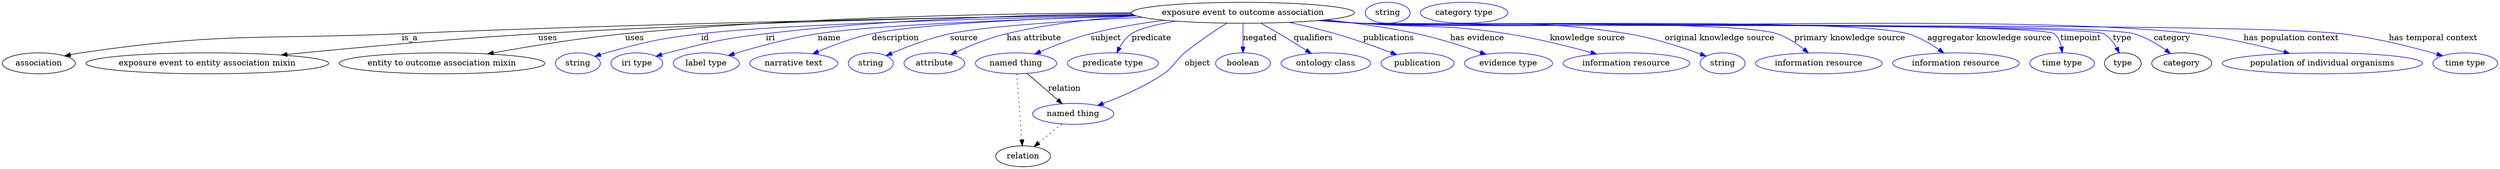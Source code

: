 digraph {
	graph [bb="0,0,4272.6,283"];
	node [label="\N"];
	"exposure event to outcome association"	[height=0.5,
		label="exposure event to outcome association",
		pos="2123.4,265",
		width=5.3079];
	association	[height=0.5,
		pos="62.394,178",
		width=1.7332];
	"exposure event to outcome association" -> association	[label=is_a,
		lp="696.39,221.5",
		pos="e,106.47,190.82 1935.6,261.58 1660.5,257.55 1131.8,247.96 682.39,229 438.17,218.7 375.18,231.93 133.39,196 127.91,195.18 122.23,\
194.15 116.57,193"];
	"exposure event to entity association mixin"	[height=0.5,
		pos="350.39,178",
		width=5.7773];
	"exposure event to outcome association" -> "exposure event to entity association mixin"	[label=uses,
		lp="932.89,221.5",
		pos="e,476.69,192.31 1934.8,261.98 1697.2,258.64 1276.2,250.09 916.39,229 769.42,220.38 601.44,204.82 486.91,193.34"];
	"entity to outcome association mixin"	[height=0.5,
		pos="752.39,178",
		width=4.8926];
	"exposure event to outcome association" -> "entity to outcome association mixin"	[label=uses,
		lp="1081.9,221.5",
		pos="e,830.19,194.21 1932.3,264.87 1720,264.16 1367.5,258.01 1065.4,229 988.99,221.66 902.92,207.48 840.41,196.08"];
	id	[color=blue,
		height=0.5,
		label=string,
		pos="984.39,178",
		width=1.0652];
	"exposure event to outcome association" -> id	[color=blue,
		label=id,
		lp="1202.4,221.5",
		pos="e,1013.4,190 1938.2,260.57 1709.5,255.71 1334,245.53 1195.4,229 1122,220.25 1103.6,215.72 1032.4,196 1029.3,195.14 1026.1,194.18 \
1022.9,193.16",
		style=solid];
	iri	[color=blue,
		height=0.5,
		label="iri type",
		pos="1085.4,178",
		width=1.2277];
	"exposure event to outcome association" -> iri	[color=blue,
		label=iri,
		lp="1314.4,221.5",
		pos="e,1118.3,190.21 1932.5,263.96 1766.5,261.99 1519.8,254.38 1306.4,229 1230.8,220.01 1212.1,214.99 1138.4,196 1135,195.13 1131.5,194.17 \
1128.1,193.16",
		style=solid];
	name	[color=blue,
		height=0.5,
		label="label type",
		pos="1204.4,178",
		width=1.5707];
	"exposure event to outcome association" -> name	[color=blue,
		label=name,
		lp="1415.4,221.5",
		pos="e,1242.3,191.43 1941.2,259.56 1760.5,254.38 1496.5,244.5 1395.4,229 1345.8,221.4 1290.4,206.14 1252.2,194.46",
		style=solid];
	description	[color=blue,
		height=0.5,
		label="narrative text",
		pos="1354.4,178",
		width=2.0943];
	"exposure event to outcome association" -> description	[color=blue,
		label=description,
		lp="1527.9,221.5",
		pos="e,1386.6,194.3 1939.5,260.07 1782.9,255.59 1570.5,246.48 1487.4,229 1455.8,222.36 1421.8,209.45 1396.1,198.42",
		style=solid];
	source	[color=blue,
		height=0.5,
		label=string,
		pos="1486.4,178",
		width=1.0652];
	"exposure event to outcome association" -> source	[color=blue,
		label=source,
		lp="1645.4,221.5",
		pos="e,1512.6,191.27 1951.1,257.21 1831.2,251.48 1682.3,242.12 1621.4,229 1586.6,221.5 1548.7,206.86 1521.9,195.35",
		style=solid];
	"has attribute"	[color=blue,
		height=0.5,
		label=attribute,
		pos="1594.4,178",
		width=1.4443];
	"exposure event to outcome association" -> "has attribute"	[color=blue,
		label="has attribute",
		lp="1765.4,221.5",
		pos="e,1622.7,193.22 1940.6,259.72 1870.4,255.09 1790,246.11 1718.4,229 1688.3,221.8 1655.9,208.54 1631.8,197.49",
		style=solid];
	subject	[color=blue,
		height=0.5,
		label="named thing",
		pos="1734.4,178",
		width=1.9318];
	"exposure event to outcome association" -> subject	[color=blue,
		label=subject,
		lp="1888.4,221.5",
		pos="e,1766.6,194.05 1988.8,252.18 1947.8,246.92 1902.9,239.46 1862.4,229 1832.7,221.33 1800.6,208.77 1776,198.16",
		style=solid];
	predicate	[color=blue,
		height=0.5,
		label="predicate type",
		pos="1900.4,178",
		width=2.1665];
	"exposure event to outcome association" -> predicate	[color=blue,
		label=predicate,
		lp="1966.4,221.5",
		pos="e,1907,196.02 2008.3,250.6 1975.9,245.16 1945.8,238 1932.4,229 1923.6,223.12 1916.8,213.94 1911.7,205.04",
		style=solid];
	object	[color=blue,
		height=0.5,
		label="named thing",
		pos="1832.4,91",
		width=1.9318];
	"exposure event to outcome association" -> object	[color=blue,
		label=object,
		lp="2045.4,178",
		pos="e,1874,105.47 2095.7,247.14 2075,234.12 2046.5,215.14 2023.4,196 2006,181.57 2006.1,172.77 1987.4,160 1955.3,138.07 1915,120.64 \
1883.5,108.92",
		style=solid];
	negated	[color=blue,
		height=0.5,
		label=boolean,
		pos="2123.4,178",
		width=1.2999];
	"exposure event to outcome association" -> negated	[color=blue,
		label=negated,
		lp="2152.4,221.5",
		pos="e,2123.4,196.18 2123.4,246.8 2123.4,235.16 2123.4,219.55 2123.4,206.24",
		style=solid];
	qualifiers	[color=blue,
		height=0.5,
		label="ontology class",
		pos="2264.4,178",
		width=2.1304];
	"exposure event to outcome association" -> qualifiers	[color=blue,
		label=qualifiers,
		lp="2243.9,221.5",
		pos="e,2239.7,195.09 2153.8,247.21 2163.9,241.54 2175.2,235.09 2185.4,229 2200.5,219.98 2216.9,209.64 2230.9,200.72",
		style=solid];
	publications	[color=blue,
		height=0.5,
		label=publication,
		pos="2421.4,178",
		width=1.7332];
	"exposure event to outcome association" -> publications	[color=blue,
		label=publications,
		lp="2372.4,221.5",
		pos="e,2386.1,192.98 2202.2,248.56 2227.7,243.04 2255.9,236.35 2281.4,229 2313.6,219.71 2349.3,206.96 2376.5,196.66",
		style=solid];
	"has evidence"	[color=blue,
		height=0.5,
		label="evidence type",
		pos="2577.4,178",
		width=2.0943];
	"exposure event to outcome association" -> "has evidence"	[color=blue,
		label="has evidence",
		lp="2523.9,221.5",
		pos="e,2538.9,193.53 2265.2,252.86 2314.6,247.51 2370.3,239.83 2420.4,229 2457.6,220.96 2498.6,207.76 2529.3,196.95",
		style=solid];
	"knowledge source"	[color=blue,
		height=0.5,
		label="information resource",
		pos="2779.4,178",
		width=3.015];
	"exposure event to outcome association" -> "knowledge source"	[color=blue,
		label="knowledge source",
		lp="2712.9,221.5",
		pos="e,2728.5,193.94 2258.7,252.26 2280.3,250.45 2302.5,248.64 2323.4,247 2434.9,238.26 2463.9,246.31 2574.4,229 2623.5,221.3 2678.2,\
207.7 2718.8,196.62",
		style=solid];
	"original knowledge source"	[color=blue,
		height=0.5,
		label=string,
		pos="2944.4,178",
		width=1.0652];
	"exposure event to outcome association" -> "original knowledge source"	[color=blue,
		label="original knowledge source",
		lp="2939.4,221.5",
		pos="e,2916.1,190.32 2255.1,251.95 2277.9,250.11 2301.3,248.37 2323.4,247 2526.7,234.37 2580.2,261.1 2781.4,229 2825.4,221.98 2873.9,\
205.95 2906.5,193.91",
		style=solid];
	"primary knowledge source"	[color=blue,
		height=0.5,
		label="information resource",
		pos="3109.4,178",
		width=3.015];
	"exposure event to outcome association" -> "primary knowledge source"	[color=blue,
		label="primary knowledge source",
		lp="3162.4,221.5",
		pos="e,3091.5,195.92 2253.5,251.81 2276.8,249.95 2300.8,248.25 2323.4,247 2402.6,242.64 2962,253.67 3037.4,229 3054.2,223.49 3070.7,212.64 \
3083.6,202.45",
		style=solid];
	"aggregator knowledge source"	[color=blue,
		height=0.5,
		label="information resource",
		pos="3344.4,178",
		width=3.015];
	"exposure event to outcome association" -> "aggregator knowledge source"	[color=blue,
		label="aggregator knowledge source",
		lp="3401.9,221.5",
		pos="e,3323.7,195.73 2252.9,251.74 2276.4,249.88 2300.6,248.19 2323.4,247 2427.5,241.58 3161.2,257.88 3261.4,229 3280.7,223.43 3300.1,\
212.16 3315.3,201.73",
		style=solid];
	timepoint	[color=blue,
		height=0.5,
		label="time type",
		pos="3526.4,178",
		width=1.5346];
	"exposure event to outcome association" -> timepoint	[color=blue,
		label=timepoint,
		lp="3558.4,221.5",
		pos="e,3526.5,196.24 2252.4,251.71 2276,249.84 2300.4,248.15 2323.4,247 2356.4,245.35 3486.2,249.16 3512.4,229 3519.5,223.54 3523.2,214.81 \
3525,206.16",
		style=solid];
	type	[height=0.5,
		pos="3630.4,178",
		width=0.86659];
	"exposure event to outcome association" -> type	[color=blue,
		label=type,
		lp="3629.4,221.5",
		pos="e,3624.3,195.7 2252.4,251.69 2276,249.82 2300.4,248.14 2323.4,247 2358.7,245.25 3566.3,245.99 3597.4,229 3607.1,223.68 3614.5,214.14 \
3619.7,204.8",
		style=solid];
	category	[height=0.5,
		pos="3731.4,178",
		width=1.4263];
	"exposure event to outcome association" -> category	[color=blue,
		label=category,
		lp="3714.9,221.5",
		pos="e,3712.3,194.78 2252.1,251.7 2275.8,249.82 2300.3,248.14 2323.4,247 2397,243.38 3578.6,249.4 3649.4,229 3669.1,223.33 3688.8,211.58 \
3703.9,200.9",
		style=solid];
	"has population context"	[color=blue,
		height=0.5,
		label="population of individual organisms",
		pos="3972.4,178",
		width=4.7662];
	"exposure event to outcome association" -> "has population context"	[color=blue,
		label="has population context",
		lp="3918.9,221.5",
		pos="e,3916.4,195.03 2252.1,251.68 2275.8,249.8 2300.3,248.12 2323.4,247 2640.2,231.56 3435.4,266.04 3750.4,229 3803.7,222.74 3862.8,\
209.06 3906.7,197.59",
		style=solid];
	"has temporal context"	[color=blue,
		height=0.5,
		label="time type",
		pos="4217.4,178",
		width=1.5346];
	"exposure event to outcome association" -> "has temporal context"	[color=blue,
		label="has temporal context",
		lp="4162.4,221.5",
		pos="e,4178.6,190.98 2251.9,251.66 2275.6,249.78 2300.2,248.11 2323.4,247 2510,238.08 3818.8,250.31 4004.4,229 4061.7,222.42 4125.9,206.06 \
4168.8,193.83",
		style=solid];
	subject -> object	[label=relation,
		lp="1817.4,134.5",
		pos="e,1813.6,108.34 1753.3,160.61 1768.2,147.68 1789.2,129.47 1805.8,115.07"];
	relation	[height=0.5,
		pos="1746.4,18",
		width=1.2999];
	subject -> relation	[pos="e,1745.1,36.188 1735.7,159.79 1737.8,132.48 1741.8,78.994 1744.3,46.38",
		style=dotted];
	object -> relation	[pos="e,1765.3,34.647 1812.4,73.533 1800.8,63.922 1786,51.669 1773.3,41.213",
		style=dotted];
	association_type	[color=blue,
		height=0.5,
		label=string,
		pos="2370.4,265",
		width=1.0652];
	association_category	[color=blue,
		height=0.5,
		label="category type",
		pos="2501.4,265",
		width=2.0762];
}
